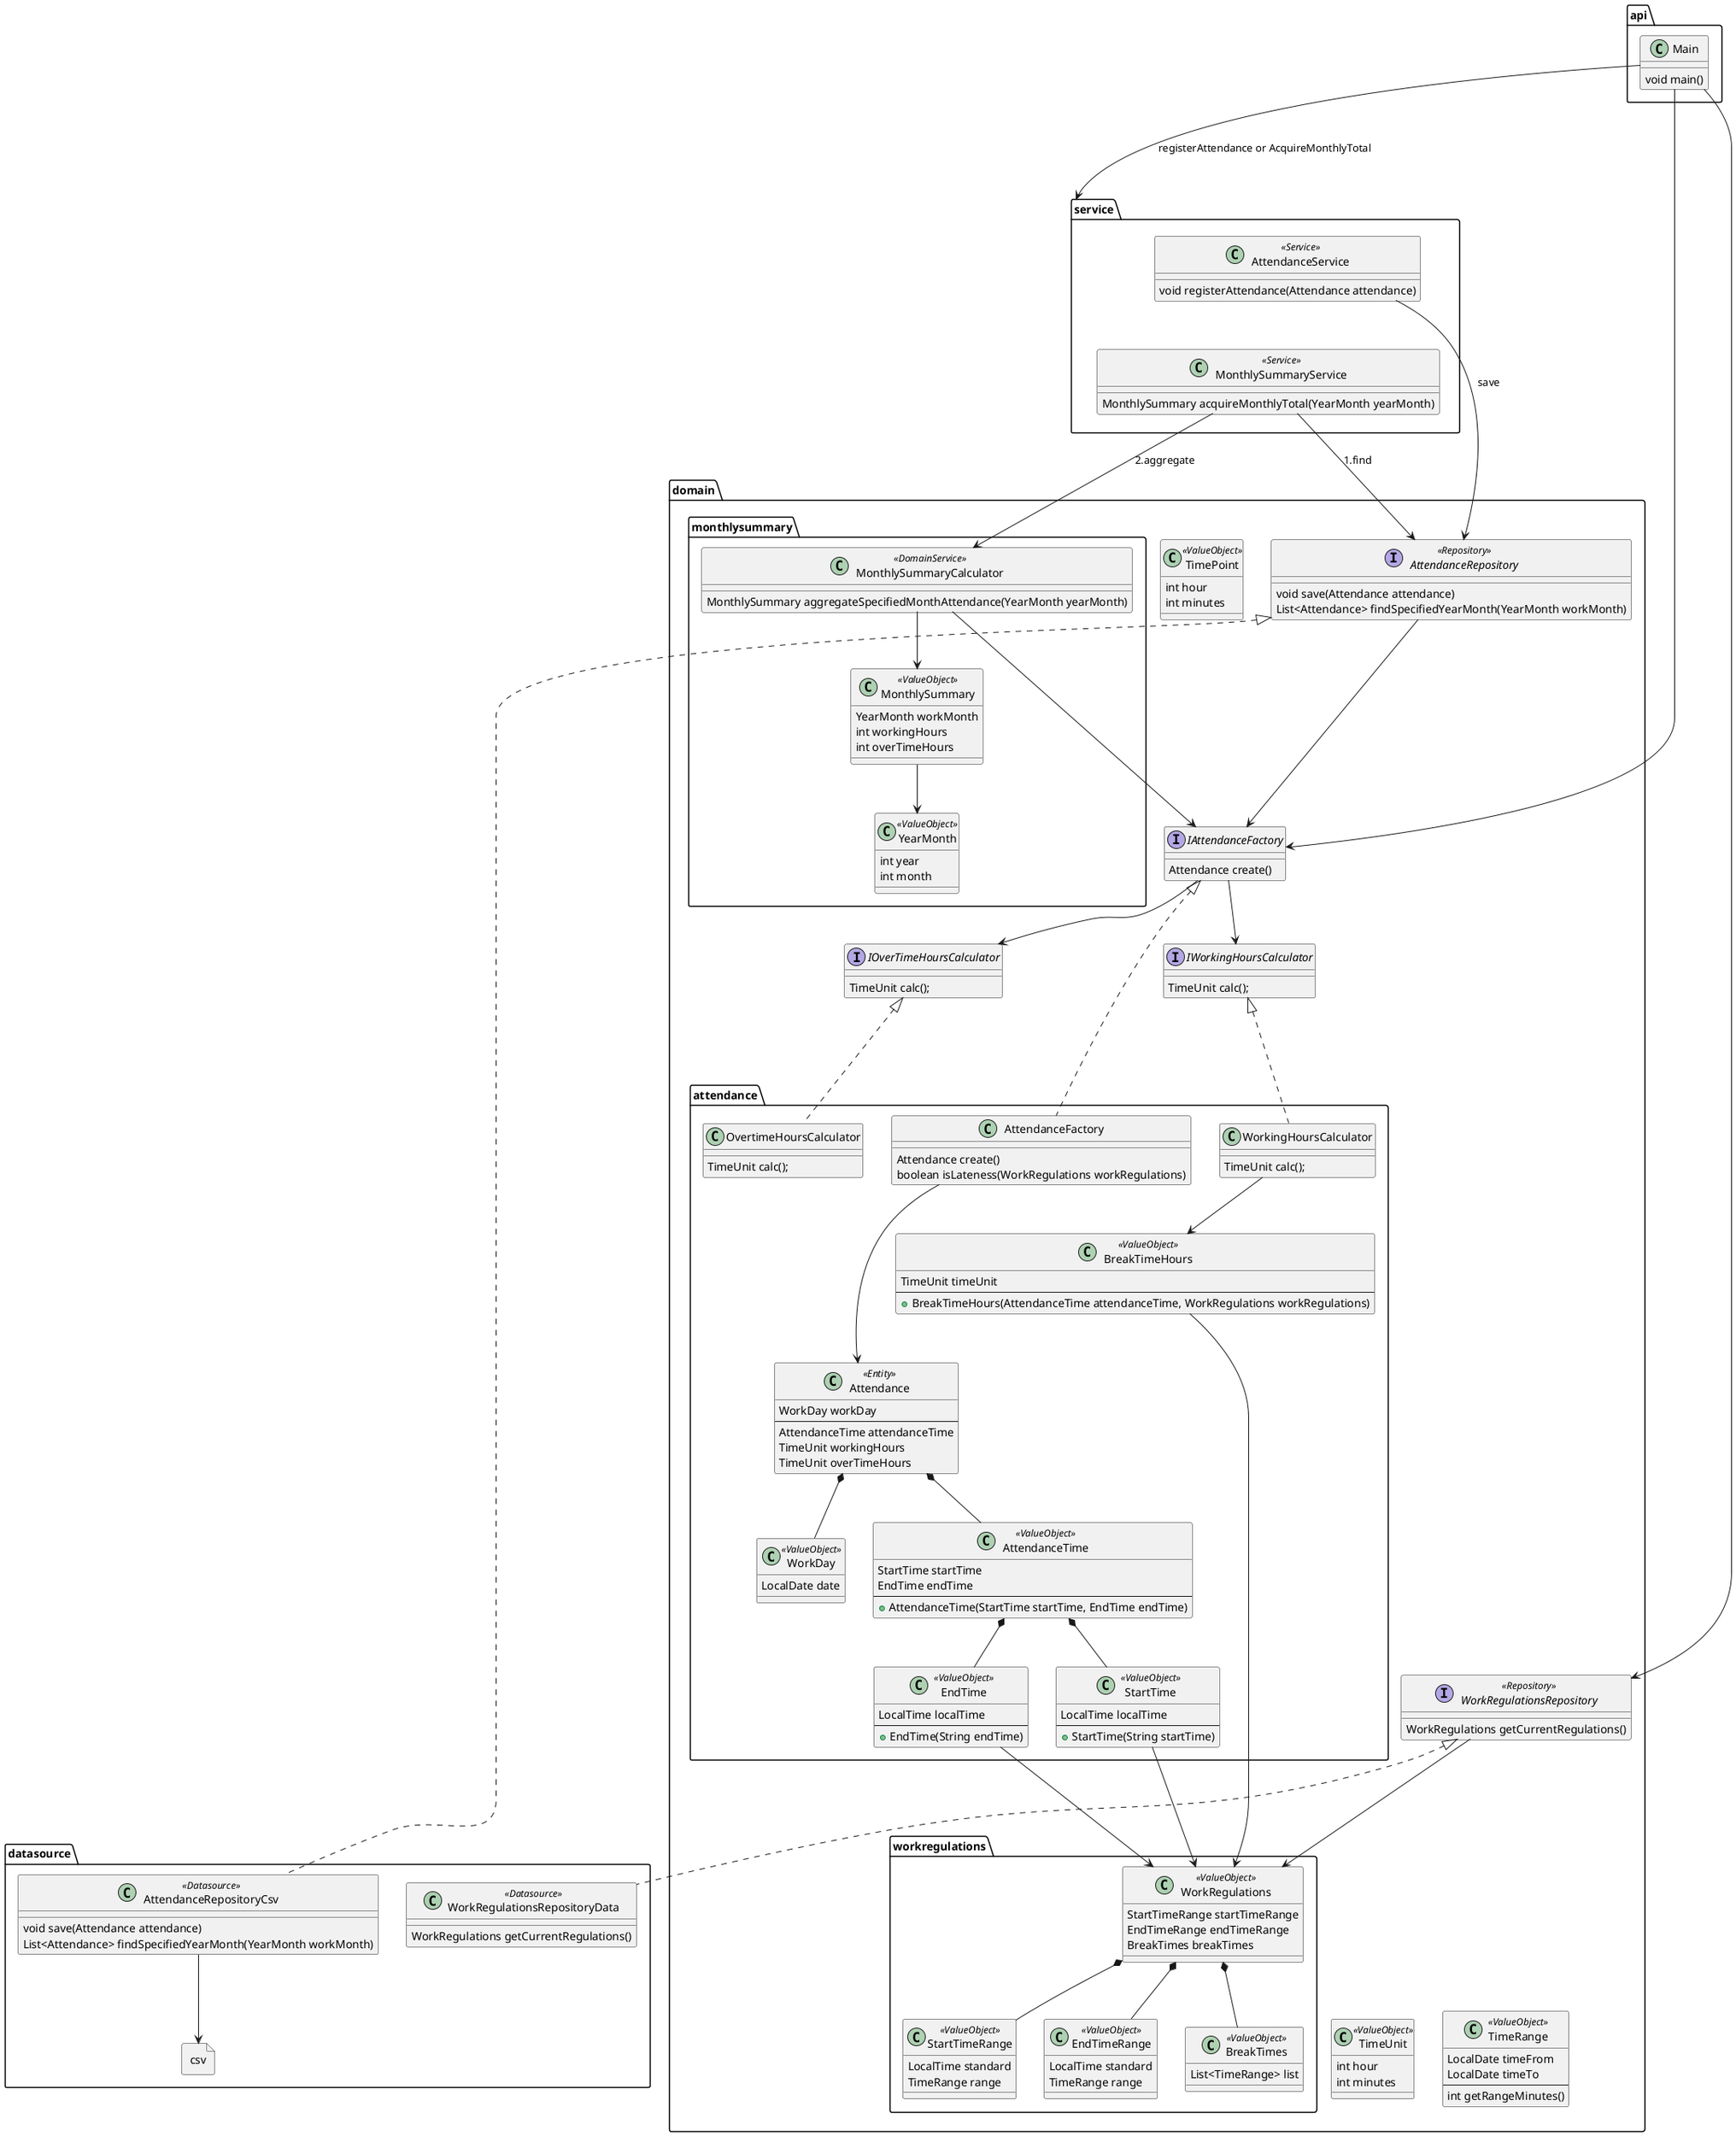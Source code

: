 @startuml

package api {
    class Main {
        'パラメータのValidation
        'ServiceにわたすEntity, ValueObjectの生成
        void main()
    }
}

package service {
    class AttendanceService <<Service>> {
        '遅刻の場合はNG → 勤務時間の算出 → 登録
        void registerAttendance(Attendance attendance)
    }

    class MonthlySummaryService <<Service>> {
        '当月分のAttendance取得 → 集計処理呼び出し
        MonthlySummary acquireMonthlyTotal(YearMonth yearMonth)
    }
}

package datasource {
    class AttendanceRepositoryCsv <<Datasource>> {
        void save(Attendance attendance)
        List<Attendance> findSpecifiedYearMonth(YearMonth workMonth)
    }

    file csv {
    }

    class WorkRegulationsRepositoryData <<Datasource>> {
        WorkRegulations getCurrentRegulations()
    }
}

package domain {

    package attendance {
        class AttendanceFactory {
            Attendance create()
            boolean isLateness(WorkRegulations workRegulations)
        }

        class Attendance <<Entity>>{
            WorkDay workDay
            --
            AttendanceTime attendanceTime
            TimeUnit workingHours
            TimeUnit overTimeHours
        }

        class WorkDay <<ValueObject>> {
            LocalDate date
        }

        class AttendanceTime <<ValueObject>> {
            StartTime startTime
            EndTime endTime
            --
            + AttendanceTime(StartTime startTime, EndTime endTime)
        }

        class StartTime <<ValueObject>> {
            LocalTime localTime
            --
            + StartTime(String startTime)
        }

        class EndTime <<ValueObject>> {
            LocalTime localTime
            --
            + EndTime(String endTime)
        }

        class BreakTimeHours <<ValueObject>> {
            TimeUnit timeUnit
            --
            + BreakTimeHours(AttendanceTime attendanceTime, WorkRegulations workRegulations)
        }

        class WorkingHoursCalculator {
            TimeUnit calc();
        }

        class OvertimeHoursCalculator {
            TimeUnit calc();
        }
    }

    package workregulations {

        class WorkRegulations <<ValueObject>> {
            StartTimeRange startTimeRange
            EndTimeRange endTimeRange
            BreakTimes breakTimes
        }

        class StartTimeRange <<ValueObject>> {
            LocalTime standard
            TimeRange range
        }

        class EndTimeRange <<ValueObject>> {
            LocalTime standard
            TimeRange range
        }

        class BreakTimes <<ValueObject>> {
            List<TimeRange> list
        }
    }

    package monthlysummary {
        class MonthlySummaryCalculator <<DomainService>> {
            MonthlySummary aggregateSpecifiedMonthAttendance(YearMonth yearMonth)
        }

        class MonthlySummary <<ValueObject>> {
            YearMonth workMonth
            int workingHours
            int overTimeHours
        }

        class YearMonth <<ValueObject>> {
            int year
            int month
        }
    }

    class TimePoint <<ValueObject>> {
        int hour
        int minutes
    }

    class TimeUnit <<ValueObject>> {
        int hour
        int minutes
    }

    class TimeRange <<ValueObject>> {
        LocalDate timeFrom
        LocalDate timeTo
        --
        int getRangeMinutes()
    }

    interface IAttendanceFactory {
        Attendance create()
    }

    interface IWorkingHoursCalculator {
        TimeUnit calc();
    }

    interface IOverTimeHoursCalculator {
        TimeUnit calc();
    }

    interface AttendanceRepository <<Repository>> {
        void save(Attendance attendance)
        List<Attendance> findSpecifiedYearMonth(YearMonth workMonth)
    }

    interface WorkRegulationsRepository <<Repository>> {
        WorkRegulations getCurrentRegulations()
    }
}


'***** 相関関係 *****
Main ---> service : registerAttendance or AcquireMonthlyTotal
Main ---> IAttendanceFactory
Main ---> WorkRegulationsRepository

AttendanceService -[hidden]- MonthlySummaryService

IAttendanceFactory --> IWorkingHoursCalculator
IAttendanceFactory --> IOverTimeHoursCalculator
AttendanceService --> AttendanceRepository : save

WorkingHoursCalculator --> BreakTimeHours

MonthlySummaryService --> AttendanceRepository : 1.find
MonthlySummaryService --> MonthlySummaryCalculator : 2.aggregate
MonthlySummaryCalculator --> MonthlySummary

AttendanceRepository ---> IAttendanceFactory
MonthlySummaryCalculator ---> IAttendanceFactory
AttendanceFactory ---> Attendance
WorkRegulationsRepository ---> WorkRegulations

AttendanceRepositoryCsv --> csv

BreakTimeHours ---> WorkRegulations
StartTime ---> WorkRegulations
EndTime ---> WorkRegulations

'実装
AttendanceRepository <|... AttendanceRepositoryCsv
WorkRegulationsRepository <|... WorkRegulationsRepositoryData
IAttendanceFactory <|... AttendanceFactory
IWorkingHoursCalculator <|... WorkingHoursCalculator
IOverTimeHoursCalculator <|... OvertimeHoursCalculator

'集約
Attendance *-- AttendanceTime
AttendanceTime *-- StartTime
AttendanceTime *-- EndTime
Attendance *-- WorkDay

WorkRegulations *-- BreakTimes
WorkRegulations *-- StartTimeRange
WorkRegulations *-- EndTimeRange

MonthlySummary --> YearMonth

WorkRegulations -[hidden]- TimeUnit
WorkRegulations -[hidden]- TimeRange

@enduml